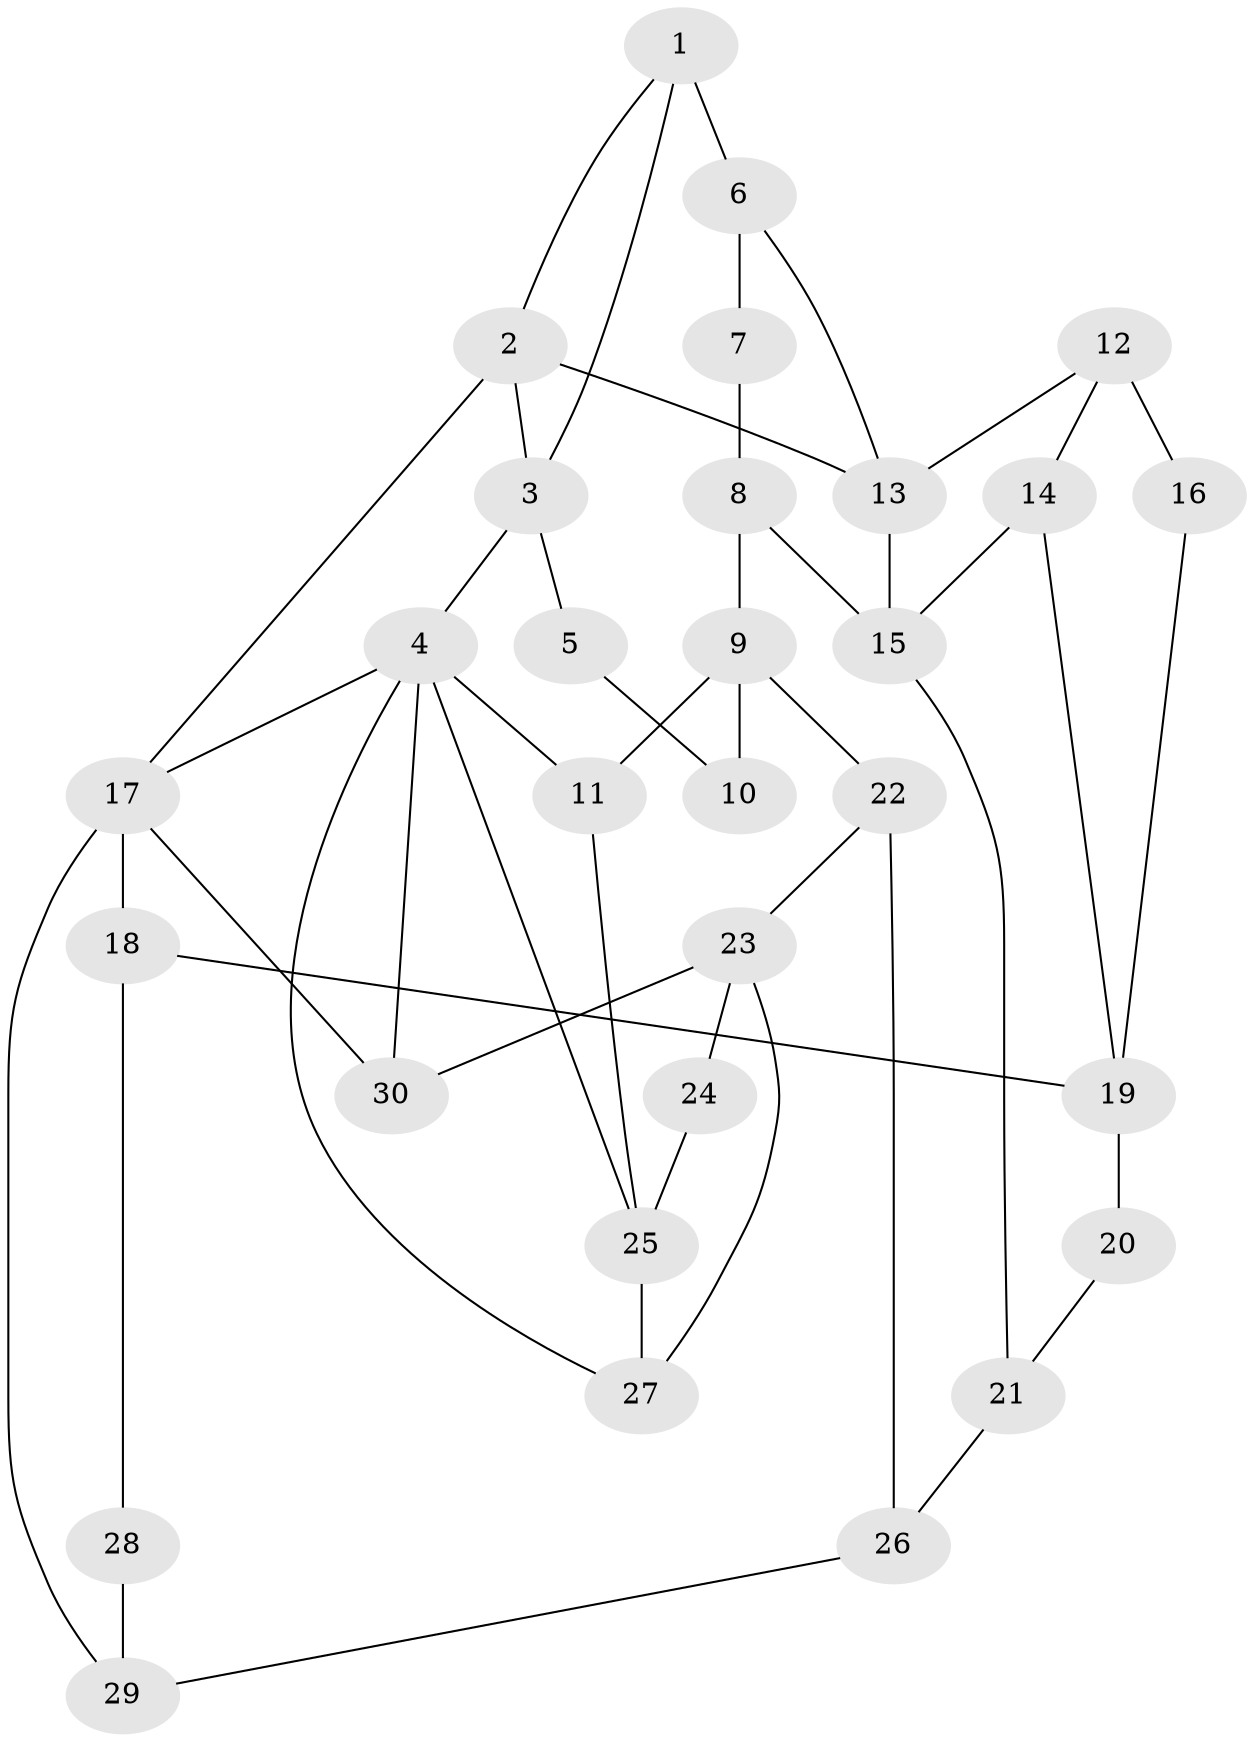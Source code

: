 // original degree distribution, {3: 0.0410958904109589, 4: 0.2328767123287671, 5: 0.5068493150684932, 6: 0.2191780821917808}
// Generated by graph-tools (version 1.1) at 2025/54/03/04/25 22:54:17]
// undirected, 30 vertices, 48 edges
graph export_dot {
  node [color=gray90,style=filled];
  1;
  2;
  3;
  4;
  5;
  6;
  7;
  8;
  9;
  10;
  11;
  12;
  13;
  14;
  15;
  16;
  17;
  18;
  19;
  20;
  21;
  22;
  23;
  24;
  25;
  26;
  27;
  28;
  29;
  30;
  1 -- 2 [weight=1.0];
  1 -- 3 [weight=1.0];
  1 -- 6 [weight=2.0];
  2 -- 3 [weight=1.0];
  2 -- 13 [weight=1.0];
  2 -- 17 [weight=1.0];
  3 -- 4 [weight=2.0];
  3 -- 5 [weight=2.0];
  4 -- 11 [weight=1.0];
  4 -- 17 [weight=1.0];
  4 -- 25 [weight=1.0];
  4 -- 27 [weight=1.0];
  4 -- 30 [weight=1.0];
  5 -- 10 [weight=1.0];
  6 -- 7 [weight=1.0];
  6 -- 13 [weight=1.0];
  7 -- 8 [weight=2.0];
  8 -- 9 [weight=2.0];
  8 -- 15 [weight=2.0];
  9 -- 10 [weight=2.0];
  9 -- 11 [weight=1.0];
  9 -- 22 [weight=1.0];
  11 -- 25 [weight=1.0];
  12 -- 13 [weight=1.0];
  12 -- 14 [weight=1.0];
  12 -- 16 [weight=2.0];
  13 -- 15 [weight=1.0];
  14 -- 15 [weight=1.0];
  14 -- 19 [weight=1.0];
  15 -- 21 [weight=1.0];
  16 -- 19 [weight=1.0];
  17 -- 18 [weight=2.0];
  17 -- 29 [weight=2.0];
  17 -- 30 [weight=1.0];
  18 -- 19 [weight=2.0];
  18 -- 28 [weight=1.0];
  19 -- 20 [weight=2.0];
  20 -- 21 [weight=1.0];
  21 -- 26 [weight=2.0];
  22 -- 23 [weight=2.0];
  22 -- 26 [weight=1.0];
  23 -- 24 [weight=1.0];
  23 -- 27 [weight=1.0];
  23 -- 30 [weight=2.0];
  24 -- 25 [weight=2.0];
  25 -- 27 [weight=2.0];
  26 -- 29 [weight=2.0];
  28 -- 29 [weight=2.0];
}
